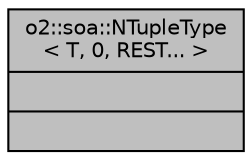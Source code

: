 digraph "o2::soa::NTupleType&lt; T, 0, REST... &gt;"
{
 // INTERACTIVE_SVG=YES
  bgcolor="transparent";
  edge [fontname="Helvetica",fontsize="10",labelfontname="Helvetica",labelfontsize="10"];
  node [fontname="Helvetica",fontsize="10",shape=record];
  Node1 [label="{o2::soa::NTupleType\l\< T, 0, REST... \>\n||}",height=0.2,width=0.4,color="black", fillcolor="grey75", style="filled", fontcolor="black"];
}
